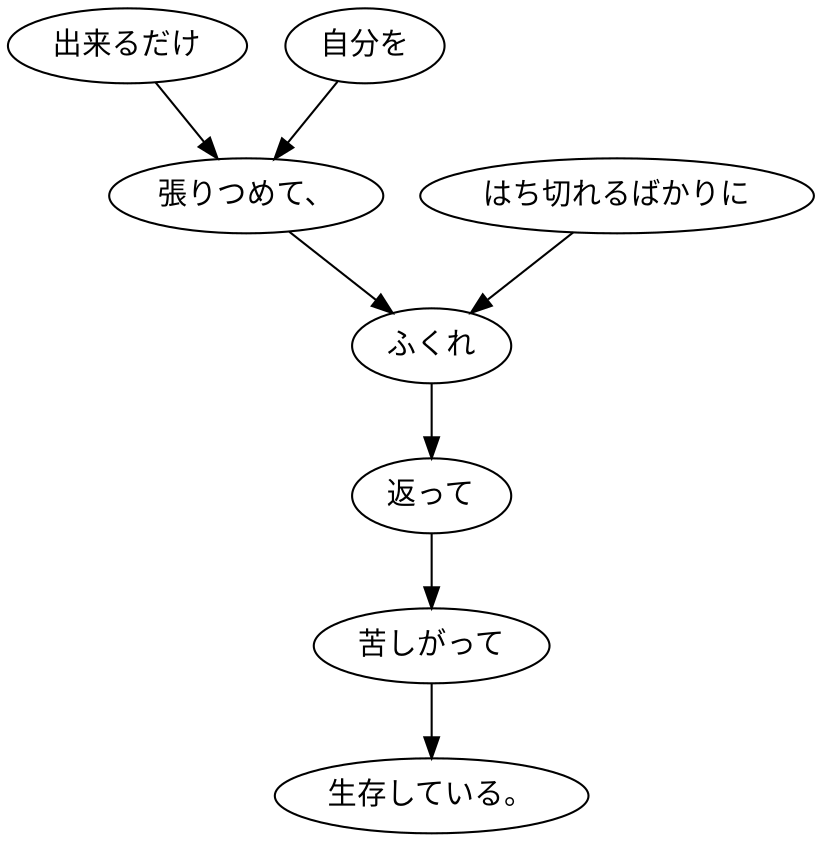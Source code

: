 digraph graph8748 {
	node0 [label="出来るだけ"];
	node1 [label="自分を"];
	node2 [label="張りつめて、"];
	node3 [label="はち切れるばかりに"];
	node4 [label="ふくれ"];
	node5 [label="返って"];
	node6 [label="苦しがって"];
	node7 [label="生存している。"];
	node0 -> node2;
	node1 -> node2;
	node2 -> node4;
	node3 -> node4;
	node4 -> node5;
	node5 -> node6;
	node6 -> node7;
}
